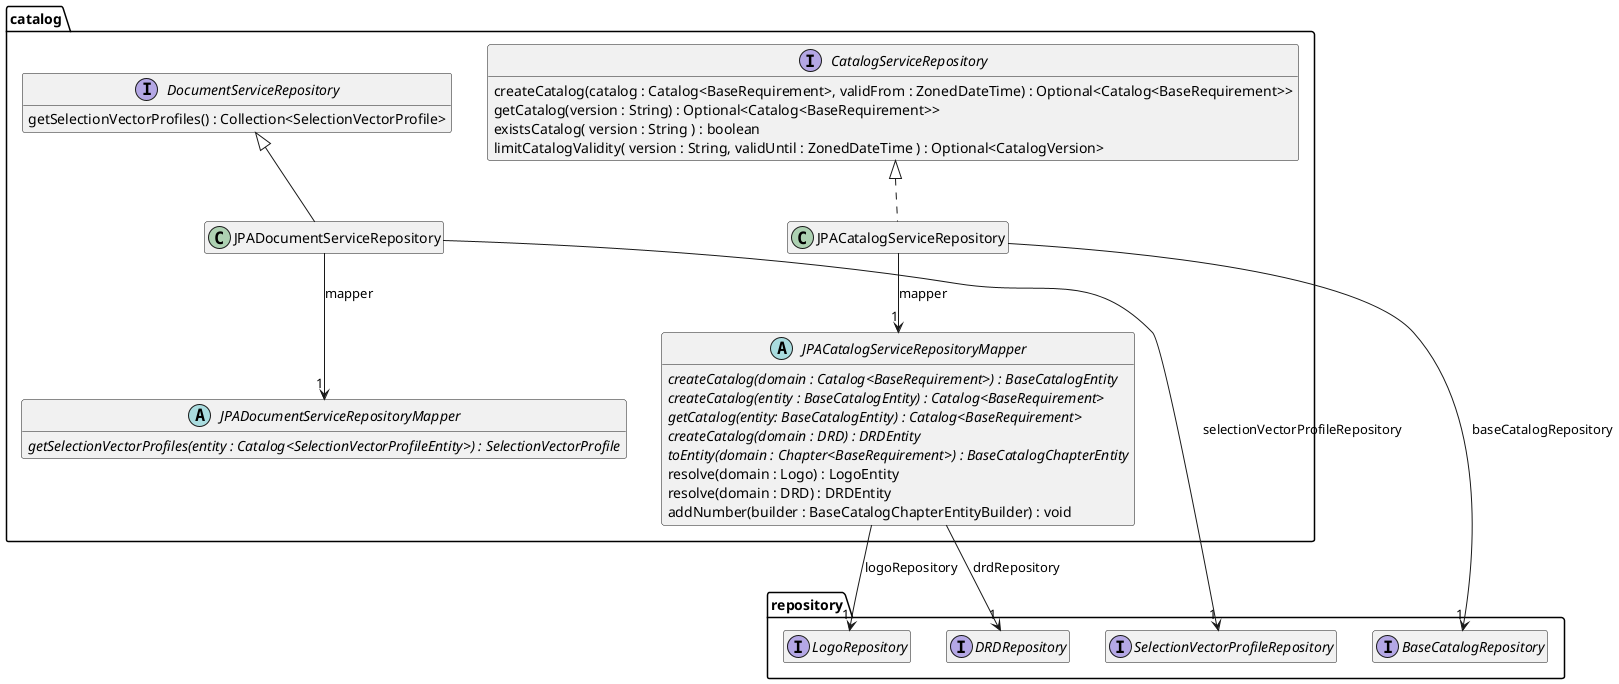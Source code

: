 @startuml Ebene3.png
hide empty members

package repository {
    interface BaseCatalogRepository
    interface LogoRepository
    interface DRDRepository
    interface SelectionVectorProfileRepository

}
package catalog {
    interface CatalogServiceRepository {
        createCatalog(catalog : Catalog<BaseRequirement>, validFrom : ZonedDateTime) : Optional<Catalog<BaseRequirement>>
        getCatalog(version : String) : Optional<Catalog<BaseRequirement>>
        existsCatalog( version : String ) : boolean
        limitCatalogValidity( version : String, validUntil : ZonedDateTime ) : Optional<CatalogVersion>
    }

    abstract JPACatalogServiceRepositoryMapper {
        {abstract} createCatalog(domain : Catalog<BaseRequirement>) : BaseCatalogEntity
        {abstract} createCatalog(entity : BaseCatalogEntity) : Catalog<BaseRequirement>
        {abstract} getCatalog(entity: BaseCatalogEntity) : Catalog<BaseRequirement>
        {abstract} createCatalog(domain : DRD) : DRDEntity
        {abstract} toEntity(domain : Chapter<BaseRequirement>) : BaseCatalogChapterEntity
        resolve(domain : Logo) : LogoEntity
        resolve(domain : DRD) : DRDEntity
        addNumber(builder : BaseCatalogChapterEntityBuilder) : void

    }
    JPACatalogServiceRepositoryMapper --> "1" LogoRepository : logoRepository
    JPACatalogServiceRepositoryMapper --> "1" DRDRepository : drdRepository

    class JPACatalogServiceRepository {
    }

    CatalogServiceRepository <|.. JPACatalogServiceRepository
    JPACatalogServiceRepository --> "1" JPACatalogServiceRepositoryMapper : mapper
    JPACatalogServiceRepository --> "1" BaseCatalogRepository : baseCatalogRepository

    abstract JPADocumentServiceRepositoryMapper {
        {abstract} getSelectionVectorProfiles(entity : Catalog<SelectionVectorProfileEntity>) : SelectionVectorProfile
    }

    interface DocumentServiceRepository {
        getSelectionVectorProfiles() : Collection<SelectionVectorProfile>
    }

    class JPADocumentServiceRepository {
    }
    DocumentServiceRepository <|-- JPADocumentServiceRepository
    JPADocumentServiceRepository --> "1" JPADocumentServiceRepositoryMapper : mapper
    JPADocumentServiceRepository --> "1" SelectionVectorProfileRepository : selectionVectorProfileRepository
}

@enduml
